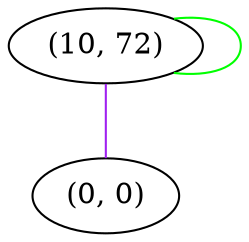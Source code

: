 graph "" {
"(10, 72)";
"(0, 0)";
"(10, 72)" -- "(10, 72)"  [color=green, key=0, weight=2];
"(10, 72)" -- "(0, 0)"  [color=purple, key=0, weight=4];
}
